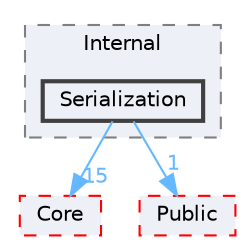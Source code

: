 digraph "Serialization"
{
 // INTERACTIVE_SVG=YES
 // LATEX_PDF_SIZE
  bgcolor="transparent";
  edge [fontname=Helvetica,fontsize=10,labelfontname=Helvetica,labelfontsize=10];
  node [fontname=Helvetica,fontsize=10,shape=box,height=0.2,width=0.4];
  compound=true
  subgraph clusterdir_251b6c1c0d3138f77b98b98750dd8331 {
    graph [ bgcolor="#edf0f7", pencolor="grey50", label="Internal", fontname=Helvetica,fontsize=10 style="filled,dashed", URL="dir_251b6c1c0d3138f77b98b98750dd8331.html",tooltip=""]
  dir_7a419d745646ed9125f1558929ff5434 [label="Serialization", fillcolor="#edf0f7", color="grey25", style="filled,bold", URL="dir_7a419d745646ed9125f1558929ff5434.html",tooltip=""];
  }
  dir_0e6cddcc9caa1238c7f3774224afaa45 [label="Core", fillcolor="#edf0f7", color="red", style="filled,dashed", URL="dir_0e6cddcc9caa1238c7f3774224afaa45.html",tooltip=""];
  dir_d202bf4e5fb27d15ff316e07c12c4ca6 [label="Public", fillcolor="#edf0f7", color="red", style="filled,dashed", URL="dir_d202bf4e5fb27d15ff316e07c12c4ca6.html",tooltip=""];
  dir_7a419d745646ed9125f1558929ff5434->dir_0e6cddcc9caa1238c7f3774224afaa45 [headlabel="15", labeldistance=1.5 headhref="dir_001019_000266.html" href="dir_001019_000266.html" color="steelblue1" fontcolor="steelblue1"];
  dir_7a419d745646ed9125f1558929ff5434->dir_d202bf4e5fb27d15ff316e07c12c4ca6 [headlabel="1", labeldistance=1.5 headhref="dir_001019_000934.html" href="dir_001019_000934.html" color="steelblue1" fontcolor="steelblue1"];
}

